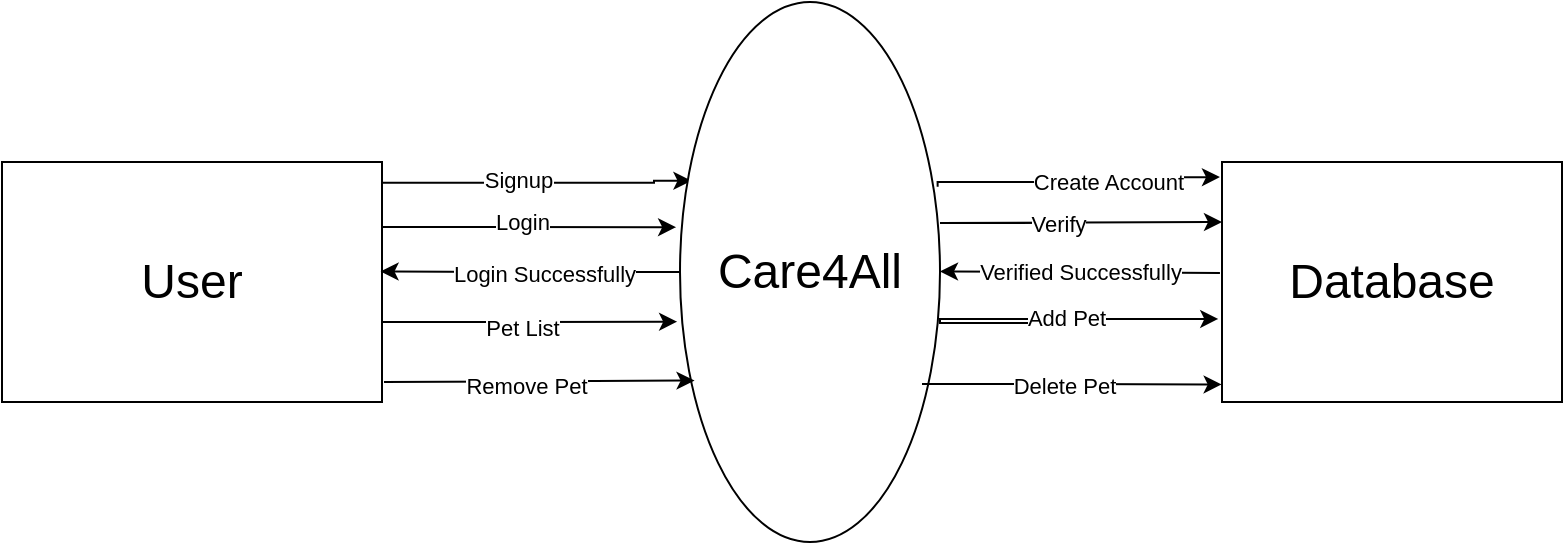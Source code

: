 <mxfile version="24.2.3" type="google">
  <diagram name="Page-1" id="8R29YDiQQZtU8yUh7Yt8">
    <mxGraphModel dx="1776" dy="568" grid="1" gridSize="10" guides="1" tooltips="1" connect="1" arrows="1" fold="1" page="1" pageScale="1" pageWidth="827" pageHeight="1169" math="0" shadow="0">
      <root>
        <mxCell id="0" />
        <mxCell id="1" parent="0" />
        <mxCell id="pMUquvmxj0hfnBleCV3S-7" value="" style="edgeStyle=orthogonalEdgeStyle;rounded=0;orthogonalLoop=1;jettySize=auto;html=1;entryX=0.044;entryY=0.331;entryDx=0;entryDy=0;entryPerimeter=0;" edge="1" parent="1" target="pMUquvmxj0hfnBleCV3S-3">
          <mxGeometry relative="1" as="geometry">
            <mxPoint x="200" y="130.38" as="sourcePoint" />
            <mxPoint x="325.06" y="130.03" as="targetPoint" />
            <Array as="points">
              <mxPoint x="336" y="130" />
            </Array>
          </mxGeometry>
        </mxCell>
        <mxCell id="pMUquvmxj0hfnBleCV3S-50" value="Signup" style="edgeLabel;html=1;align=center;verticalAlign=middle;resizable=0;points=[];" vertex="1" connectable="0" parent="pMUquvmxj0hfnBleCV3S-7">
          <mxGeometry x="-0.126" y="2" relative="1" as="geometry">
            <mxPoint as="offset" />
          </mxGeometry>
        </mxCell>
        <mxCell id="pMUquvmxj0hfnBleCV3S-1" value="&lt;font style=&quot;font-size: 24px;&quot;&gt;User&lt;/font&gt;" style="whiteSpace=wrap;html=1;" vertex="1" parent="1">
          <mxGeometry x="10" y="120" width="190" height="120" as="geometry" />
        </mxCell>
        <mxCell id="pMUquvmxj0hfnBleCV3S-11" value="" style="edgeStyle=orthogonalEdgeStyle;rounded=0;orthogonalLoop=1;jettySize=auto;html=1;entryX=-0.006;entryY=0.063;entryDx=0;entryDy=0;entryPerimeter=0;exitX=0.991;exitY=0.342;exitDx=0;exitDy=0;exitPerimeter=0;" edge="1" parent="1" source="pMUquvmxj0hfnBleCV3S-3" target="pMUquvmxj0hfnBleCV3S-2">
          <mxGeometry relative="1" as="geometry">
            <mxPoint x="520" y="130.0" as="sourcePoint" />
            <mxPoint x="600" y="130.0" as="targetPoint" />
            <Array as="points">
              <mxPoint x="478" y="130" />
              <mxPoint x="600" y="130" />
              <mxPoint x="600" y="128" />
            </Array>
          </mxGeometry>
        </mxCell>
        <mxCell id="pMUquvmxj0hfnBleCV3S-63" value="Create Account" style="edgeLabel;html=1;align=center;verticalAlign=middle;resizable=0;points=[];" vertex="1" connectable="0" parent="pMUquvmxj0hfnBleCV3S-11">
          <mxGeometry x="0.192" relative="1" as="geometry">
            <mxPoint as="offset" />
          </mxGeometry>
        </mxCell>
        <mxCell id="pMUquvmxj0hfnBleCV3S-2" value="&lt;font style=&quot;font-size: 24px;&quot;&gt;Database&lt;/font&gt;" style="whiteSpace=wrap;html=1;" vertex="1" parent="1">
          <mxGeometry x="620" y="120" width="170" height="120" as="geometry" />
        </mxCell>
        <mxCell id="pMUquvmxj0hfnBleCV3S-3" value="&lt;font style=&quot;font-size: 24px;&quot;&gt;Care4All&lt;/font&gt;" style="ellipse;whiteSpace=wrap;html=1;" vertex="1" parent="1">
          <mxGeometry x="349" y="40" width="130" height="270" as="geometry" />
        </mxCell>
        <mxCell id="pMUquvmxj0hfnBleCV3S-18" value="" style="edgeStyle=none;orthogonalLoop=1;jettySize=auto;html=1;rounded=0;entryX=-0.015;entryY=0.417;entryDx=0;entryDy=0;entryPerimeter=0;" edge="1" parent="1" target="pMUquvmxj0hfnBleCV3S-3">
          <mxGeometry width="100" relative="1" as="geometry">
            <mxPoint x="200" y="152.44" as="sourcePoint" />
            <mxPoint x="330.0" y="152.82" as="targetPoint" />
            <Array as="points" />
          </mxGeometry>
        </mxCell>
        <mxCell id="pMUquvmxj0hfnBleCV3S-51" value="Login" style="edgeLabel;html=1;align=center;verticalAlign=middle;resizable=0;points=[];" vertex="1" connectable="0" parent="pMUquvmxj0hfnBleCV3S-18">
          <mxGeometry x="0.05" relative="1" as="geometry">
            <mxPoint x="-7" y="-3" as="offset" />
          </mxGeometry>
        </mxCell>
        <mxCell id="pMUquvmxj0hfnBleCV3S-21" value="" style="edgeStyle=none;orthogonalLoop=1;jettySize=auto;html=1;rounded=0;entryX=-0.011;entryY=0.592;entryDx=0;entryDy=0;entryPerimeter=0;" edge="1" parent="1" target="pMUquvmxj0hfnBleCV3S-3">
          <mxGeometry width="100" relative="1" as="geometry">
            <mxPoint x="200" y="200" as="sourcePoint" />
            <mxPoint x="335" y="200.38" as="targetPoint" />
            <Array as="points">
              <mxPoint x="275" y="200" />
            </Array>
          </mxGeometry>
        </mxCell>
        <mxCell id="pMUquvmxj0hfnBleCV3S-53" value="Pet List" style="edgeLabel;html=1;align=center;verticalAlign=middle;resizable=0;points=[];" vertex="1" connectable="0" parent="pMUquvmxj0hfnBleCV3S-21">
          <mxGeometry x="0.181" y="-3" relative="1" as="geometry">
            <mxPoint x="-17" as="offset" />
          </mxGeometry>
        </mxCell>
        <mxCell id="pMUquvmxj0hfnBleCV3S-25" value="" style="edgeStyle=orthogonalEdgeStyle;rounded=0;orthogonalLoop=1;jettySize=auto;html=1;entryX=0;entryY=0.25;entryDx=0;entryDy=0;" edge="1" parent="1" target="pMUquvmxj0hfnBleCV3S-2">
          <mxGeometry relative="1" as="geometry">
            <mxPoint x="539.97" y="150.46" as="sourcePoint" />
            <mxPoint x="600" y="150" as="targetPoint" />
            <Array as="points">
              <mxPoint x="479" y="151" />
            </Array>
          </mxGeometry>
        </mxCell>
        <mxCell id="pMUquvmxj0hfnBleCV3S-62" value="Verify" style="edgeLabel;html=1;align=center;verticalAlign=middle;resizable=0;points=[];" vertex="1" connectable="0" parent="pMUquvmxj0hfnBleCV3S-25">
          <mxGeometry x="0.185" relative="1" as="geometry">
            <mxPoint as="offset" />
          </mxGeometry>
        </mxCell>
        <mxCell id="pMUquvmxj0hfnBleCV3S-30" value="" style="edgeStyle=none;orthogonalLoop=1;jettySize=auto;html=1;rounded=0;entryX=0.991;entryY=0.427;entryDx=0;entryDy=0;entryPerimeter=0;exitX=0;exitY=0.5;exitDx=0;exitDy=0;" edge="1" parent="1" source="pMUquvmxj0hfnBleCV3S-3">
          <mxGeometry width="100" relative="1" as="geometry">
            <mxPoint x="330.72" y="174.91" as="sourcePoint" />
            <mxPoint x="199.28" y="174.73" as="targetPoint" />
            <Array as="points">
              <mxPoint x="260.72" y="174.95" />
            </Array>
          </mxGeometry>
        </mxCell>
        <mxCell id="pMUquvmxj0hfnBleCV3S-52" value="Login Successfully" style="edgeLabel;html=1;align=center;verticalAlign=middle;resizable=0;points=[];" vertex="1" connectable="0" parent="pMUquvmxj0hfnBleCV3S-30">
          <mxGeometry x="-0.089" y="1" relative="1" as="geometry">
            <mxPoint as="offset" />
          </mxGeometry>
        </mxCell>
        <mxCell id="pMUquvmxj0hfnBleCV3S-39" value="" style="edgeStyle=orthogonalEdgeStyle;rounded=0;orthogonalLoop=1;jettySize=auto;html=1;entryX=-0.011;entryY=0.654;entryDx=0;entryDy=0;entryPerimeter=0;" edge="1" parent="1" target="pMUquvmxj0hfnBleCV3S-2">
          <mxGeometry relative="1" as="geometry">
            <mxPoint x="539.97" y="200.46" as="sourcePoint" />
            <mxPoint x="600" y="200" as="targetPoint" />
            <Array as="points">
              <mxPoint x="479" y="201" />
              <mxPoint x="479" y="199" />
            </Array>
          </mxGeometry>
        </mxCell>
        <mxCell id="pMUquvmxj0hfnBleCV3S-60" value="Add Pet" style="edgeLabel;html=1;align=center;verticalAlign=middle;resizable=0;points=[];" vertex="1" connectable="0" parent="pMUquvmxj0hfnBleCV3S-39">
          <mxGeometry x="0.249" y="1" relative="1" as="geometry">
            <mxPoint as="offset" />
          </mxGeometry>
        </mxCell>
        <mxCell id="pMUquvmxj0hfnBleCV3S-41" value="" style="edgeStyle=none;orthogonalLoop=1;jettySize=auto;html=1;rounded=0;entryX=0.991;entryY=0.427;entryDx=0;entryDy=0;entryPerimeter=0;exitX=-0.006;exitY=0.462;exitDx=0;exitDy=0;exitPerimeter=0;" edge="1" parent="1" source="pMUquvmxj0hfnBleCV3S-2">
          <mxGeometry width="100" relative="1" as="geometry">
            <mxPoint x="628.72" y="175" as="sourcePoint" />
            <mxPoint x="479.0" y="174.73" as="targetPoint" />
            <Array as="points" />
          </mxGeometry>
        </mxCell>
        <mxCell id="pMUquvmxj0hfnBleCV3S-61" value="Verified Successfully" style="edgeLabel;html=1;align=center;verticalAlign=middle;resizable=0;points=[];" vertex="1" connectable="0" parent="pMUquvmxj0hfnBleCV3S-41">
          <mxGeometry x="0.074" relative="1" as="geometry">
            <mxPoint x="5" as="offset" />
          </mxGeometry>
        </mxCell>
        <mxCell id="pMUquvmxj0hfnBleCV3S-43" value="" style="edgeStyle=none;orthogonalLoop=1;jettySize=auto;html=1;rounded=0;entryX=0.056;entryY=0.701;entryDx=0;entryDy=0;entryPerimeter=0;" edge="1" parent="1" target="pMUquvmxj0hfnBleCV3S-3">
          <mxGeometry width="100" relative="1" as="geometry">
            <mxPoint x="201" y="230" as="sourcePoint" />
            <mxPoint x="349" y="230" as="targetPoint" />
            <Array as="points" />
          </mxGeometry>
        </mxCell>
        <mxCell id="pMUquvmxj0hfnBleCV3S-56" value="Remove Pet" style="edgeLabel;html=1;align=center;verticalAlign=middle;resizable=0;points=[];" vertex="1" connectable="0" parent="pMUquvmxj0hfnBleCV3S-43">
          <mxGeometry x="-0.089" y="-2" relative="1" as="geometry">
            <mxPoint as="offset" />
          </mxGeometry>
        </mxCell>
        <mxCell id="pMUquvmxj0hfnBleCV3S-47" value="" style="edgeStyle=none;orthogonalLoop=1;jettySize=auto;html=1;rounded=0;entryX=-0.001;entryY=0.927;entryDx=0;entryDy=0;entryPerimeter=0;" edge="1" parent="1" target="pMUquvmxj0hfnBleCV3S-2">
          <mxGeometry width="100" relative="1" as="geometry">
            <mxPoint x="470" y="231" as="sourcePoint" />
            <mxPoint x="590" y="230" as="targetPoint" />
            <Array as="points">
              <mxPoint x="545" y="231" />
            </Array>
          </mxGeometry>
        </mxCell>
        <mxCell id="pMUquvmxj0hfnBleCV3S-57" value="Delete Pet" style="edgeLabel;html=1;align=center;verticalAlign=middle;resizable=0;points=[];" vertex="1" connectable="0" parent="pMUquvmxj0hfnBleCV3S-47">
          <mxGeometry x="-0.057" y="-1" relative="1" as="geometry">
            <mxPoint as="offset" />
          </mxGeometry>
        </mxCell>
      </root>
    </mxGraphModel>
  </diagram>
</mxfile>
